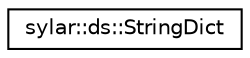 digraph "类继承关系图"
{
 // LATEX_PDF_SIZE
  edge [fontname="Helvetica",fontsize="10",labelfontname="Helvetica",labelfontsize="10"];
  node [fontname="Helvetica",fontsize="10",shape=record];
  rankdir="LR";
  Node0 [label="sylar::ds::StringDict",height=0.2,width=0.4,color="black", fillcolor="white", style="filled",URL="$classsylar_1_1ds_1_1StringDict.html",tooltip=" "];
}
